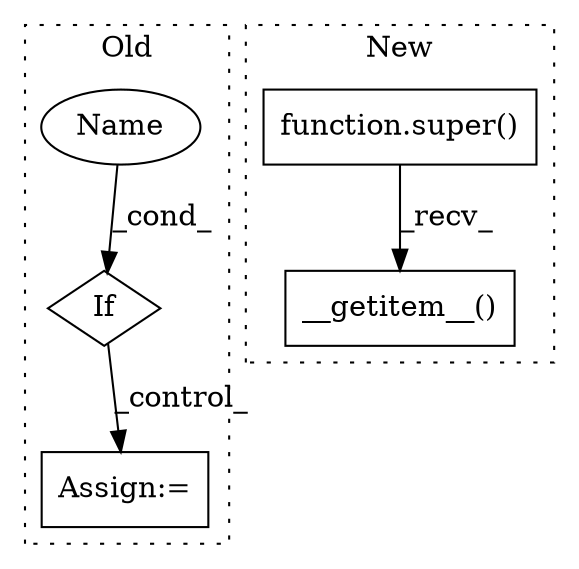 digraph G {
subgraph cluster0 {
1 [label="If" a="96" s="10579" l="3" shape="diamond"];
3 [label="Name" a="87" s="10582" l="14" shape="ellipse"];
4 [label="Assign:=" a="68" s="10820" l="3" shape="box"];
label = "Old";
style="dotted";
}
subgraph cluster1 {
2 [label="__getitem__()" a="75" s="10154,10177" l="20,1" shape="box"];
5 [label="function.super()" a="75" s="10154" l="7" shape="box"];
label = "New";
style="dotted";
}
1 -> 4 [label="_control_"];
3 -> 1 [label="_cond_"];
5 -> 2 [label="_recv_"];
}